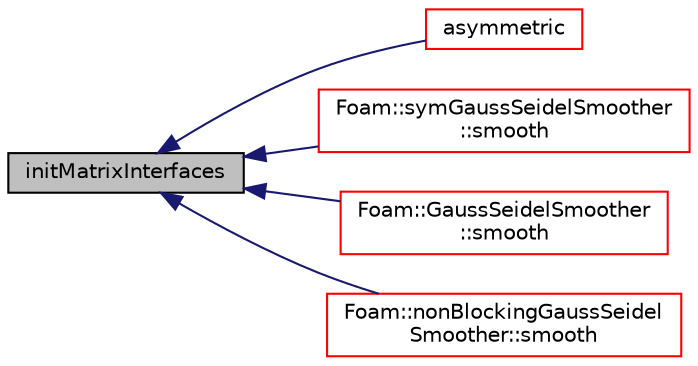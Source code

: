 digraph "initMatrixInterfaces"
{
  bgcolor="transparent";
  edge [fontname="Helvetica",fontsize="10",labelfontname="Helvetica",labelfontsize="10"];
  node [fontname="Helvetica",fontsize="10",shape=record];
  rankdir="LR";
  Node1 [label="initMatrixInterfaces",height=0.2,width=0.4,color="black", fillcolor="grey75", style="filled", fontcolor="black"];
  Node1 -> Node2 [dir="back",color="midnightblue",fontsize="10",style="solid",fontname="Helvetica"];
  Node2 [label="asymmetric",height=0.2,width=0.4,color="red",URL="$a01305.html#aa9d1039c9d27fbd5467eadc204a33c21"];
  Node1 -> Node3 [dir="back",color="midnightblue",fontsize="10",style="solid",fontname="Helvetica"];
  Node3 [label="Foam::symGaussSeidelSmoother\l::smooth",height=0.2,width=0.4,color="red",URL="$a02596.html#a8622cba882900a35ce041c544a6134c0",tooltip="Smooth for the given number of sweeps. "];
  Node1 -> Node4 [dir="back",color="midnightblue",fontsize="10",style="solid",fontname="Helvetica"];
  Node4 [label="Foam::GaussSeidelSmoother\l::smooth",height=0.2,width=0.4,color="red",URL="$a00920.html#a8622cba882900a35ce041c544a6134c0",tooltip="Smooth for the given number of sweeps. "];
  Node1 -> Node5 [dir="back",color="midnightblue",fontsize="10",style="solid",fontname="Helvetica"];
  Node5 [label="Foam::nonBlockingGaussSeidel\lSmoother::smooth",height=0.2,width=0.4,color="red",URL="$a01648.html#a84def9b216d3c88d8c9d2e410aa7ff04",tooltip="Smooth for the given number of sweeps. "];
}
